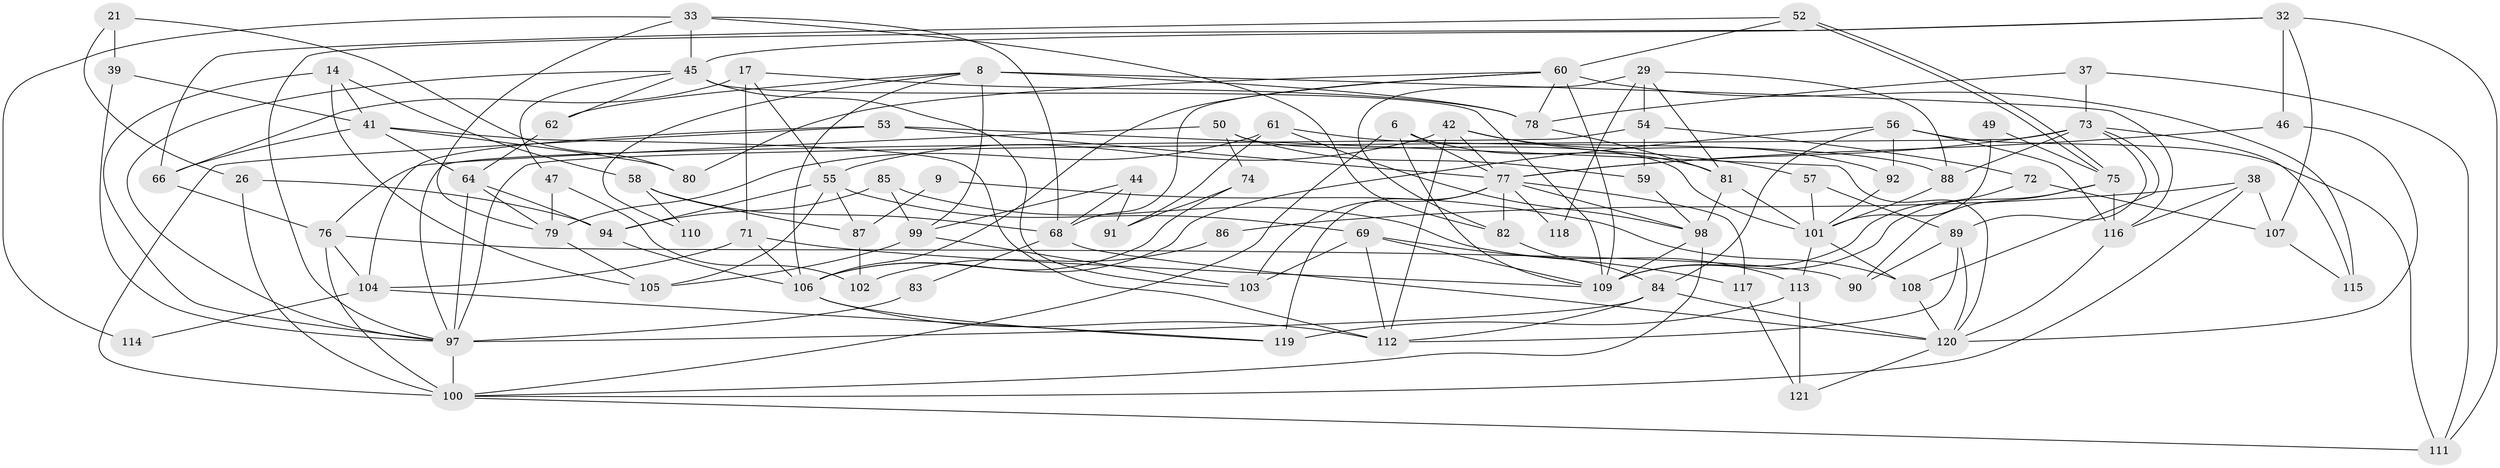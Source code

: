 // original degree distribution, {4: 0.2644628099173554, 2: 0.12396694214876033, 3: 0.2809917355371901, 5: 0.2066115702479339, 6: 0.0743801652892562, 7: 0.024793388429752067, 8: 0.024793388429752067}
// Generated by graph-tools (version 1.1) at 2025/52/03/04/25 21:52:14]
// undirected, 84 vertices, 187 edges
graph export_dot {
graph [start="1"]
  node [color=gray90,style=filled];
  6;
  8 [super="+1"];
  9;
  14;
  17;
  21;
  26;
  29;
  32 [super="+22"];
  33;
  37;
  38;
  39;
  41;
  42;
  44;
  45 [super="+10+23"];
  46;
  47;
  49;
  50;
  52;
  53;
  54;
  55;
  56;
  57 [super="+25"];
  58;
  59;
  60 [super="+31"];
  61;
  62 [super="+3"];
  64 [super="+36"];
  66 [super="+27"];
  68;
  69 [super="+51"];
  71;
  72;
  73 [super="+34+48"];
  74;
  75 [super="+13"];
  76;
  77 [super="+12+65"];
  78;
  79 [super="+24"];
  80;
  81 [super="+15"];
  82;
  83;
  84;
  85 [super="+16"];
  86;
  87;
  88;
  89;
  90;
  91;
  92;
  94;
  97 [super="+96"];
  98 [super="+70"];
  99;
  100 [super="+40"];
  101;
  102;
  103;
  104 [super="+28"];
  105;
  106 [super="+30"];
  107;
  108;
  109 [super="+67"];
  110;
  111;
  112 [super="+19+63+95"];
  113;
  114;
  115 [super="+93"];
  116;
  117;
  118;
  119 [super="+43"];
  120;
  121;
  6 -- 81;
  6 -- 109;
  6 -- 100;
  6 -- 77;
  8 -- 116;
  8 -- 78 [weight=2];
  8 -- 110;
  8 -- 62;
  8 -- 99;
  8 -- 106;
  9 -- 108;
  9 -- 87;
  14 -- 41;
  14 -- 105;
  14 -- 58;
  14 -- 97;
  17 -- 55;
  17 -- 66 [weight=2];
  17 -- 71;
  17 -- 78;
  21 -- 39;
  21 -- 26;
  21 -- 80;
  26 -- 94;
  26 -- 100;
  29 -- 88;
  29 -- 82;
  29 -- 54;
  29 -- 81;
  29 -- 118;
  32 -- 97;
  32 -- 46;
  32 -- 45;
  32 -- 107;
  32 -- 111;
  33 -- 82;
  33 -- 68;
  33 -- 45 [weight=2];
  33 -- 79;
  33 -- 114;
  37 -- 78;
  37 -- 111;
  37 -- 73;
  38 -- 107;
  38 -- 116;
  38 -- 86;
  38 -- 100;
  39 -- 41;
  39 -- 97;
  41 -- 80;
  41 -- 64 [weight=2];
  41 -- 66;
  41 -- 112;
  42 -- 55;
  42 -- 92;
  42 -- 57;
  42 -- 77;
  42 -- 112;
  44 -- 68;
  44 -- 99;
  44 -- 91;
  45 -- 103;
  45 -- 47;
  45 -- 109 [weight=2];
  45 -- 62;
  45 -- 97;
  46 -- 120;
  46 -- 77;
  47 -- 102;
  47 -- 79;
  49 -- 101;
  49 -- 75;
  50 -- 101;
  50 -- 76;
  50 -- 59;
  50 -- 74;
  52 -- 75;
  52 -- 75;
  52 -- 66;
  52 -- 60;
  53 -- 120;
  53 -- 100;
  53 -- 104;
  53 -- 77;
  54 -- 59;
  54 -- 72;
  54 -- 97;
  55 -- 69;
  55 -- 105;
  55 -- 87;
  55 -- 94;
  56 -- 116;
  56 -- 106;
  56 -- 84;
  56 -- 92;
  56 -- 111;
  57 -- 89;
  57 -- 101;
  58 -- 68;
  58 -- 87;
  58 -- 110;
  59 -- 98;
  60 -- 68;
  60 -- 109 [weight=2];
  60 -- 80;
  60 -- 78;
  60 -- 106;
  60 -- 115;
  61 -- 79 [weight=2];
  61 -- 88;
  61 -- 91;
  61 -- 98;
  62 -- 64;
  64 -- 94;
  64 -- 79;
  64 -- 97;
  66 -- 76;
  68 -- 120;
  68 -- 83;
  69 -- 109 [weight=2];
  69 -- 103 [weight=2];
  69 -- 117;
  69 -- 112 [weight=2];
  71 -- 109;
  71 -- 104;
  71 -- 106;
  72 -- 107;
  72 -- 109;
  73 -- 89;
  73 -- 97 [weight=2];
  73 -- 115 [weight=2];
  73 -- 88;
  73 -- 108;
  73 -- 77 [weight=2];
  74 -- 91;
  74 -- 106;
  75 -- 90;
  75 -- 116;
  75 -- 109;
  76 -- 90;
  76 -- 100;
  76 -- 104;
  77 -- 103;
  77 -- 82;
  77 -- 119 [weight=2];
  77 -- 98;
  77 -- 117;
  77 -- 118;
  78 -- 81;
  79 -- 105;
  81 -- 101;
  81 -- 98;
  82 -- 84;
  83 -- 97;
  84 -- 97;
  84 -- 120;
  84 -- 112;
  85 -- 113;
  85 -- 99;
  85 -- 94;
  86 -- 102;
  87 -- 102;
  88 -- 101;
  89 -- 120;
  89 -- 90;
  89 -- 112 [weight=2];
  92 -- 101;
  94 -- 106;
  97 -- 100 [weight=2];
  98 -- 109 [weight=2];
  98 -- 100;
  99 -- 103;
  99 -- 105;
  100 -- 111;
  101 -- 108;
  101 -- 113;
  104 -- 114;
  104 -- 119;
  106 -- 112;
  106 -- 119 [weight=2];
  107 -- 115;
  108 -- 120;
  113 -- 121;
  113 -- 119;
  116 -- 120;
  117 -- 121;
  120 -- 121;
}
